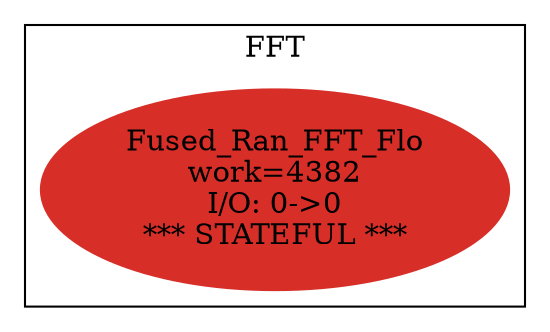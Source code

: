 digraph streamit {
size="6.5,9"
subgraph cluster_node1 {
 color = black

 label="FFT";
node2 [ label="Fused_Ran_FFT_Flo\nwork=4382\nI/O: 0->0\n*** STATEFUL ***" color="0.00555,0.81,0.84" style="filled" ]
}
}

